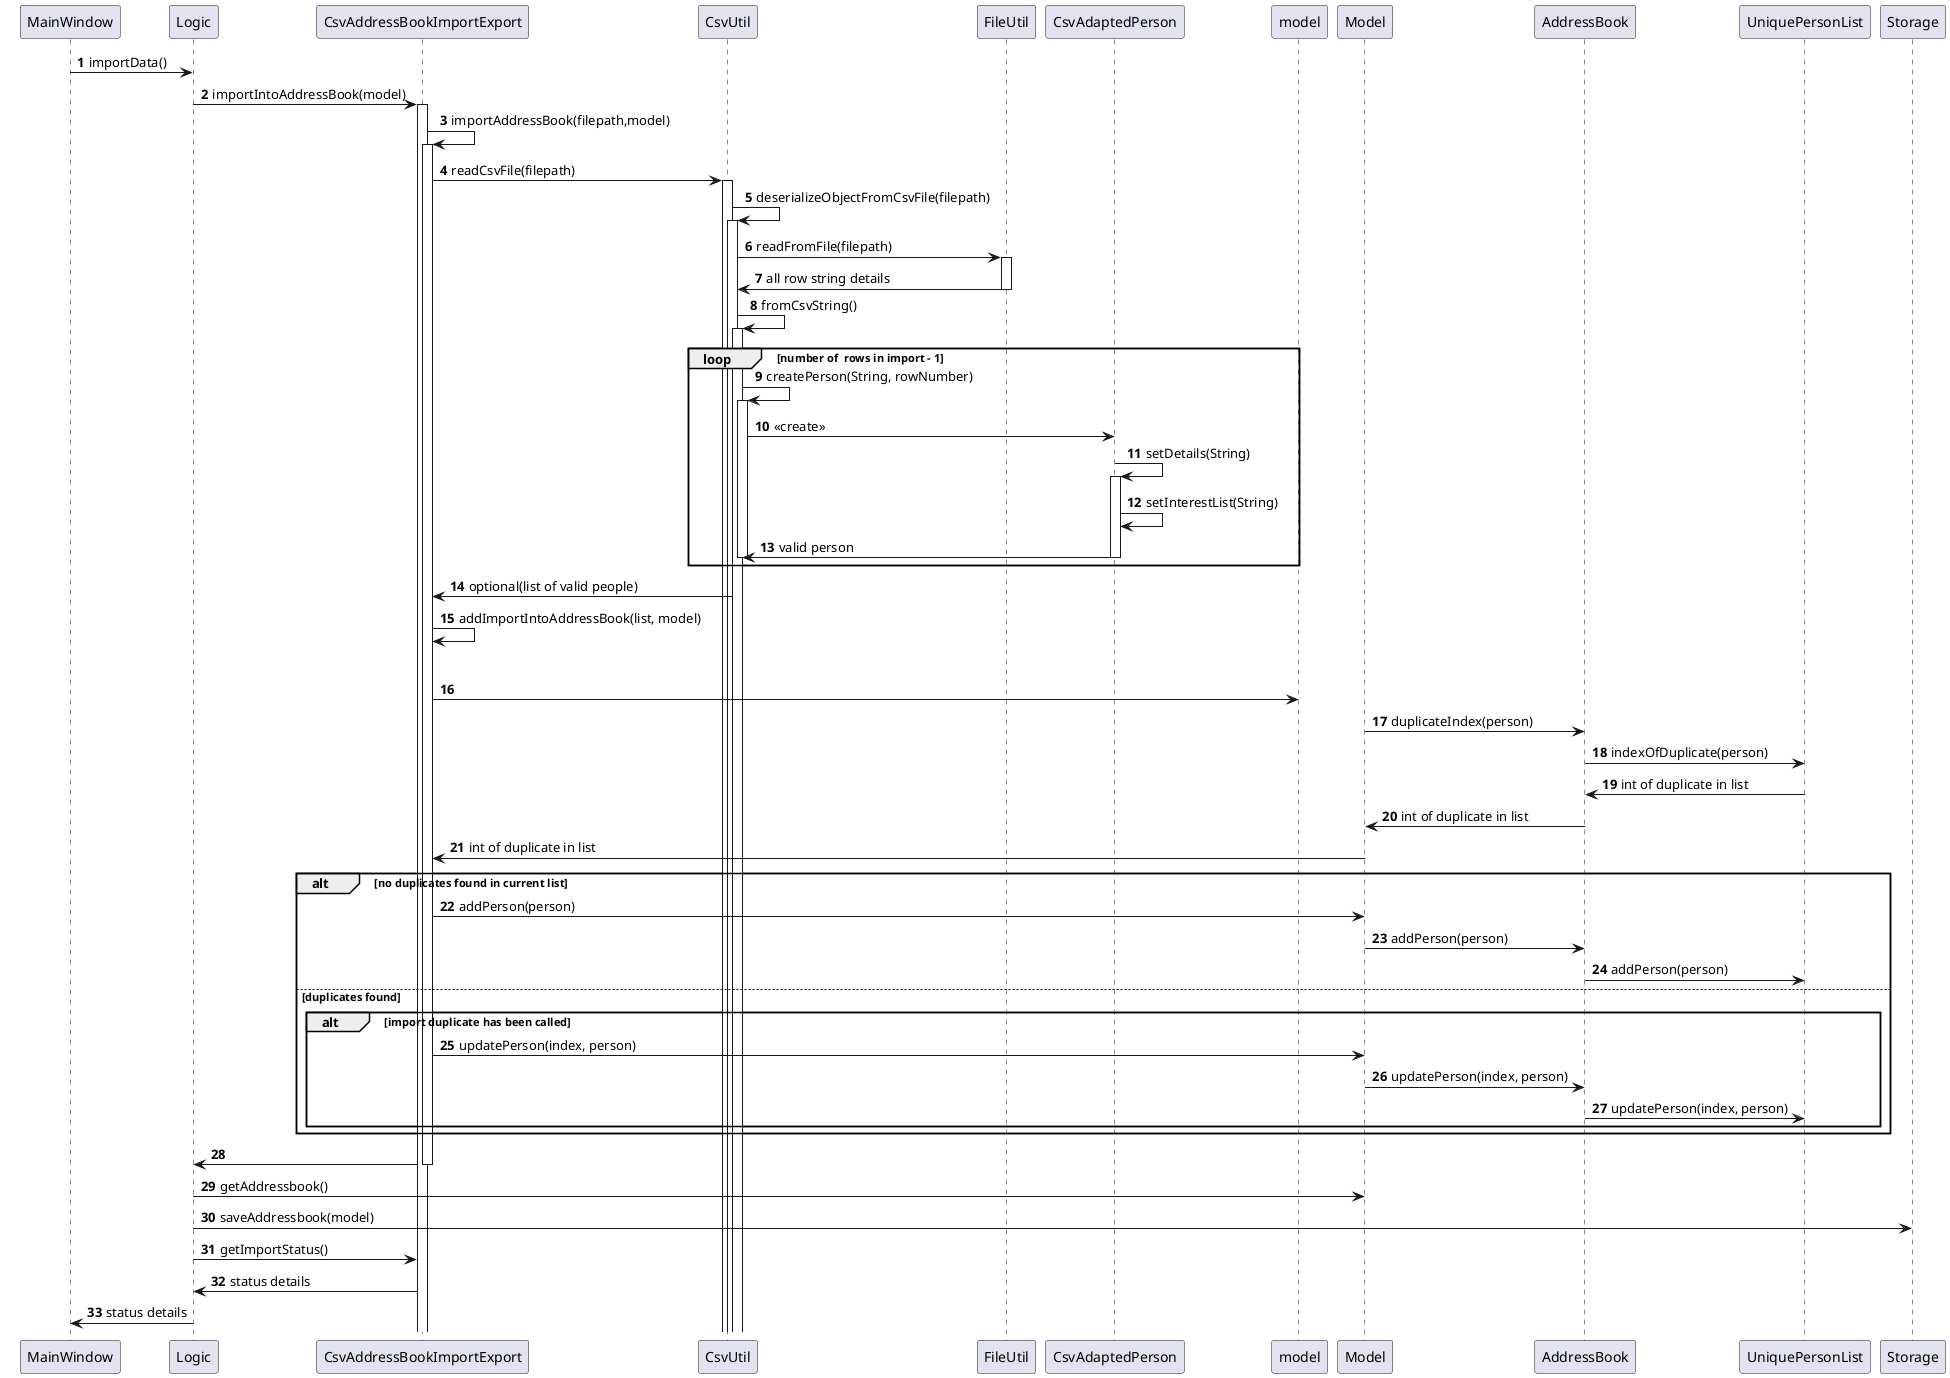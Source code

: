 @startuml
'https://plantuml.com/sequence-diagram

autonumber

MainWindow -> Logic: importData()
Logic -> CsvAddressBookImportExport: importIntoAddressBook(model)
activate CsvAddressBookImportExport
CsvAddressBookImportExport -> CsvAddressBookImportExport: importAddressBook(filepath,model)
activate CsvAddressBookImportExport
CsvAddressBookImportExport -> CsvUtil: readCsvFile(filepath)
activate CsvUtil
CsvUtil -> CsvUtil: deserializeObjectFromCsvFile(filepath)
activate CsvUtil
CsvUtil -> FileUtil: readFromFile(filepath)
activate FileUtil
CsvUtil <- FileUtil: all row string details
deactivate FileUtil
CsvUtil -> CsvUtil: fromCsvString()
activate CsvUtil

loop number of  rows in import - 1
    CsvUtil -> CsvUtil: createPerson(String, rowNumber)
    activate CsvUtil
    CsvUtil -> CsvAdaptedPerson: <<create>>
    

    CsvAdaptedPerson -> CsvAdaptedPerson: setDetails(String)
    activate CsvAdaptedPerson
    CsvAdaptedPerson -> CsvAdaptedPerson: setInterestList(String)
    CsvUtil <- CsvAdaptedPerson: valid person
    deactivate CsvAdaptedPerson
    deactivate CsvAdaptedPerson
    deactivate CsvUtil
    end

CsvAddressBookImportExport <- CsvUtil: optional(list of valid people)
CsvAddressBookImportExport -> CsvAddressBookImportExport: addImportIntoAddressBook(list, model)

loop no. of valid people
    CsvAddressBookImportExport  -> model
	Model -> AddressBook: duplicateIndex(person)
	AddressBook -> UniquePersonList : indexOfDuplicate(person)
	AddressBook <- UniquePersonList : int of duplicate in list
	Model <- AddressBook : int of duplicate in list
    CsvAddressBookImportExport <- Model : int of duplicate in list
    alt no duplicates found in current list
        CsvAddressBookImportExport ->  Model: addPerson(person)
        Model -> AddressBook : addPerson(person)
        AddressBook -> UniquePersonList : addPerson(person)
    else duplicates found
        alt import duplicate has been called
                    CsvAddressBookImportExport ->  Model: updatePerson(index, person)
                    Model -> AddressBook : updatePerson(index, person)
                    AddressBook -> UniquePersonList : updatePerson(index, person)
        end
    end

Logic <- CsvAddressBookImportExport
deactivate CsvAddressBookImportExport
Logic -> Model: getAddressbook()
Logic -> Storage: saveAddressbook(model)
Logic -> CsvAddressBookImportExport: getImportStatus()
Logic <- CsvAddressBookImportExport: status details
MainWindow <- Logic: status details

@enduml